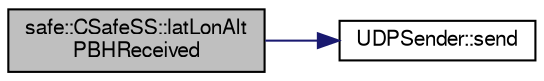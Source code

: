 digraph "safe::CSafeSS::latLonAltPBHReceived"
{
  bgcolor="transparent";
  edge [fontname="FreeSans",fontsize="10",labelfontname="FreeSans",labelfontsize="10"];
  node [fontname="FreeSans",fontsize="10",shape=record];
  rankdir="LR";
  Node1 [label="safe::CSafeSS::latLonAlt\lPBHReceived",height=0.2,width=0.4,color="black", fillcolor="grey75", style="filled" fontcolor="black"];
  Node1 -> Node2 [color="midnightblue",fontsize="10",style="solid",fontname="FreeSans"];
  Node2 [label="UDPSender::send",height=0.2,width=0.4,color="black",URL="$classUDPSender.html#ad9d9cfd0e6af018c44f6c0b0674f5bba"];
}
